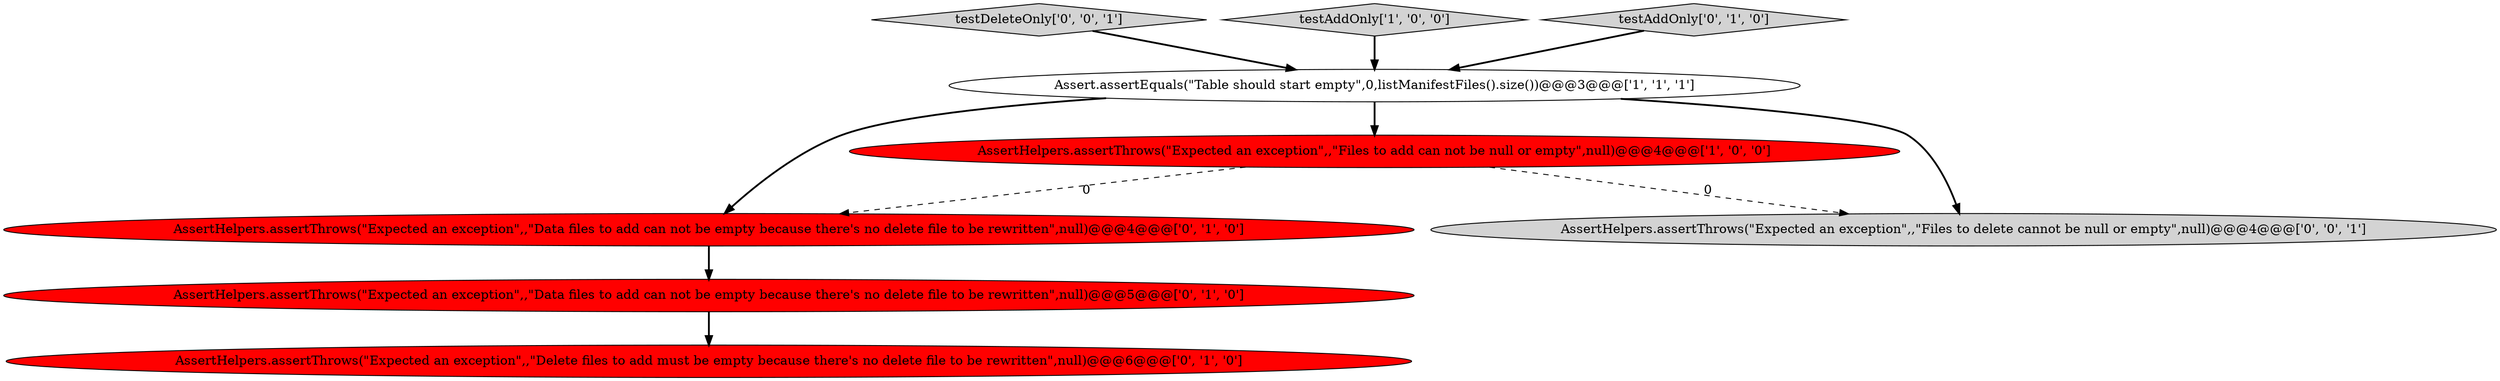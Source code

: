 digraph {
0 [style = filled, label = "Assert.assertEquals(\"Table should start empty\",0,listManifestFiles().size())@@@3@@@['1', '1', '1']", fillcolor = white, shape = ellipse image = "AAA0AAABBB1BBB"];
4 [style = filled, label = "AssertHelpers.assertThrows(\"Expected an exception\",,\"Delete files to add must be empty because there's no delete file to be rewritten\",null)@@@6@@@['0', '1', '0']", fillcolor = red, shape = ellipse image = "AAA1AAABBB2BBB"];
6 [style = filled, label = "AssertHelpers.assertThrows(\"Expected an exception\",,\"Data files to add can not be empty because there's no delete file to be rewritten\",null)@@@5@@@['0', '1', '0']", fillcolor = red, shape = ellipse image = "AAA1AAABBB2BBB"];
8 [style = filled, label = "testDeleteOnly['0', '0', '1']", fillcolor = lightgray, shape = diamond image = "AAA0AAABBB3BBB"];
2 [style = filled, label = "testAddOnly['1', '0', '0']", fillcolor = lightgray, shape = diamond image = "AAA0AAABBB1BBB"];
3 [style = filled, label = "AssertHelpers.assertThrows(\"Expected an exception\",,\"Data files to add can not be empty because there's no delete file to be rewritten\",null)@@@4@@@['0', '1', '0']", fillcolor = red, shape = ellipse image = "AAA1AAABBB2BBB"];
5 [style = filled, label = "testAddOnly['0', '1', '0']", fillcolor = lightgray, shape = diamond image = "AAA0AAABBB2BBB"];
7 [style = filled, label = "AssertHelpers.assertThrows(\"Expected an exception\",,\"Files to delete cannot be null or empty\",null)@@@4@@@['0', '0', '1']", fillcolor = lightgray, shape = ellipse image = "AAA0AAABBB3BBB"];
1 [style = filled, label = "AssertHelpers.assertThrows(\"Expected an exception\",,\"Files to add can not be null or empty\",null)@@@4@@@['1', '0', '0']", fillcolor = red, shape = ellipse image = "AAA1AAABBB1BBB"];
8->0 [style = bold, label=""];
0->3 [style = bold, label=""];
6->4 [style = bold, label=""];
3->6 [style = bold, label=""];
2->0 [style = bold, label=""];
1->3 [style = dashed, label="0"];
1->7 [style = dashed, label="0"];
5->0 [style = bold, label=""];
0->1 [style = bold, label=""];
0->7 [style = bold, label=""];
}

